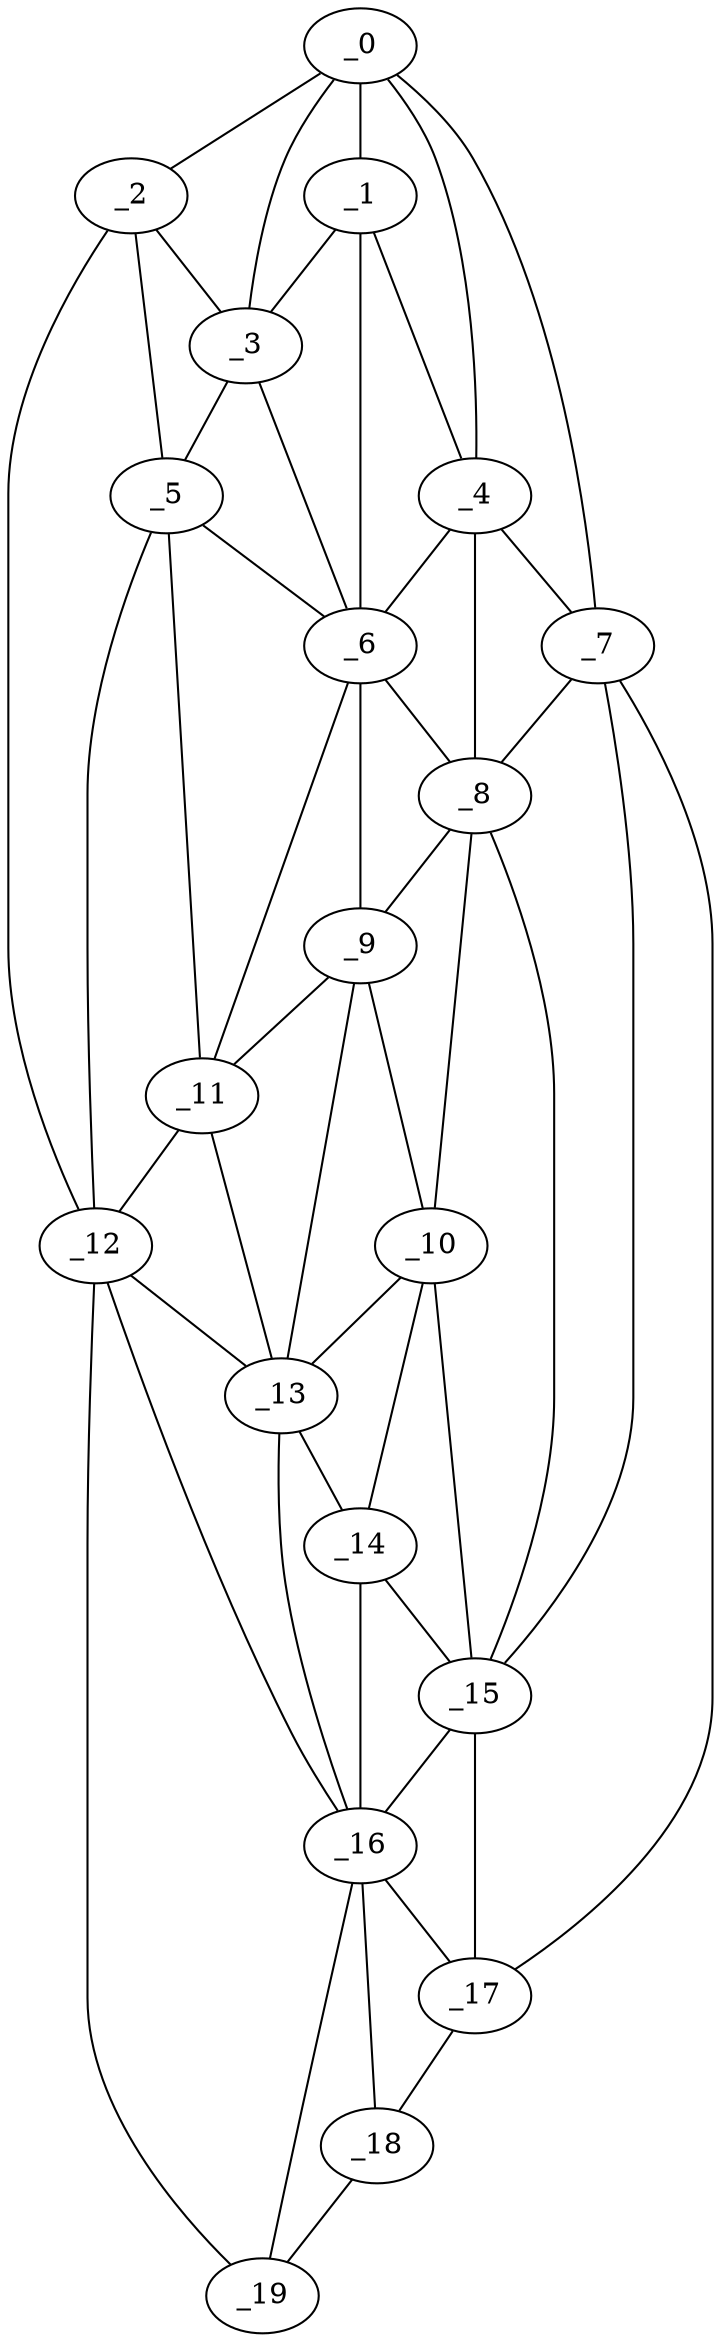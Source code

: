 graph "obj100__135.gxl" {
	_0	 [x=7,
		y=42];
	_1	 [x=35,
		y=44];
	_0 -- _1	 [valence=2];
	_2	 [x=43,
		y=92];
	_0 -- _2	 [valence=1];
	_3	 [x=44,
		y=76];
	_0 -- _3	 [valence=2];
	_4	 [x=46,
		y=39];
	_0 -- _4	 [valence=2];
	_7	 [x=59,
		y=37];
	_0 -- _7	 [valence=1];
	_1 -- _3	 [valence=2];
	_1 -- _4	 [valence=2];
	_6	 [x=54,
		y=67];
	_1 -- _6	 [valence=2];
	_2 -- _3	 [valence=2];
	_5	 [x=53,
		y=75];
	_2 -- _5	 [valence=2];
	_12	 [x=75,
		y=82];
	_2 -- _12	 [valence=1];
	_3 -- _5	 [valence=2];
	_3 -- _6	 [valence=1];
	_4 -- _6	 [valence=2];
	_4 -- _7	 [valence=2];
	_8	 [x=65,
		y=56];
	_4 -- _8	 [valence=1];
	_5 -- _6	 [valence=2];
	_11	 [x=72,
		y=76];
	_5 -- _11	 [valence=1];
	_5 -- _12	 [valence=2];
	_6 -- _8	 [valence=2];
	_9	 [x=66,
		y=60];
	_6 -- _9	 [valence=2];
	_6 -- _11	 [valence=2];
	_7 -- _8	 [valence=2];
	_15	 [x=82,
		y=50];
	_7 -- _15	 [valence=2];
	_17	 [x=91,
		y=46];
	_7 -- _17	 [valence=1];
	_8 -- _9	 [valence=2];
	_10	 [x=70,
		y=58];
	_8 -- _10	 [valence=2];
	_8 -- _15	 [valence=1];
	_9 -- _10	 [valence=2];
	_9 -- _11	 [valence=1];
	_13	 [x=76,
		y=65];
	_9 -- _13	 [valence=2];
	_10 -- _13	 [valence=2];
	_14	 [x=81,
		y=56];
	_10 -- _14	 [valence=2];
	_10 -- _15	 [valence=1];
	_11 -- _12	 [valence=2];
	_11 -- _13	 [valence=1];
	_12 -- _13	 [valence=2];
	_16	 [x=90,
		y=52];
	_12 -- _16	 [valence=1];
	_19	 [x=118,
		y=60];
	_12 -- _19	 [valence=1];
	_13 -- _14	 [valence=2];
	_13 -- _16	 [valence=1];
	_14 -- _15	 [valence=2];
	_14 -- _16	 [valence=2];
	_15 -- _16	 [valence=2];
	_15 -- _17	 [valence=2];
	_16 -- _17	 [valence=2];
	_18	 [x=112,
		y=52];
	_16 -- _18	 [valence=1];
	_16 -- _19	 [valence=2];
	_17 -- _18	 [valence=1];
	_18 -- _19	 [valence=1];
}
